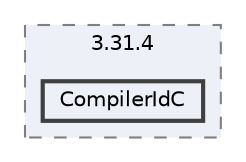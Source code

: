digraph "build/CMakeFiles/3.31.4/CompilerIdC"
{
 // LATEX_PDF_SIZE
  bgcolor="transparent";
  edge [fontname=Helvetica,fontsize=10,labelfontname=Helvetica,labelfontsize=10];
  node [fontname=Helvetica,fontsize=10,shape=box,height=0.2,width=0.4];
  compound=true
  subgraph clusterdir_0b31b4f7bb23d7be3e4909b6ae8a5fd9 {
    graph [ bgcolor="#edf0f7", pencolor="grey50", label="3.31.4", fontname=Helvetica,fontsize=10 style="filled,dashed", URL="dir_0b31b4f7bb23d7be3e4909b6ae8a5fd9.html",tooltip=""]
  dir_8ac59b93696e49f97a44af799185b667 [label="CompilerIdC", fillcolor="#edf0f7", color="grey25", style="filled,bold", URL="dir_8ac59b93696e49f97a44af799185b667.html",tooltip=""];
  }
}

